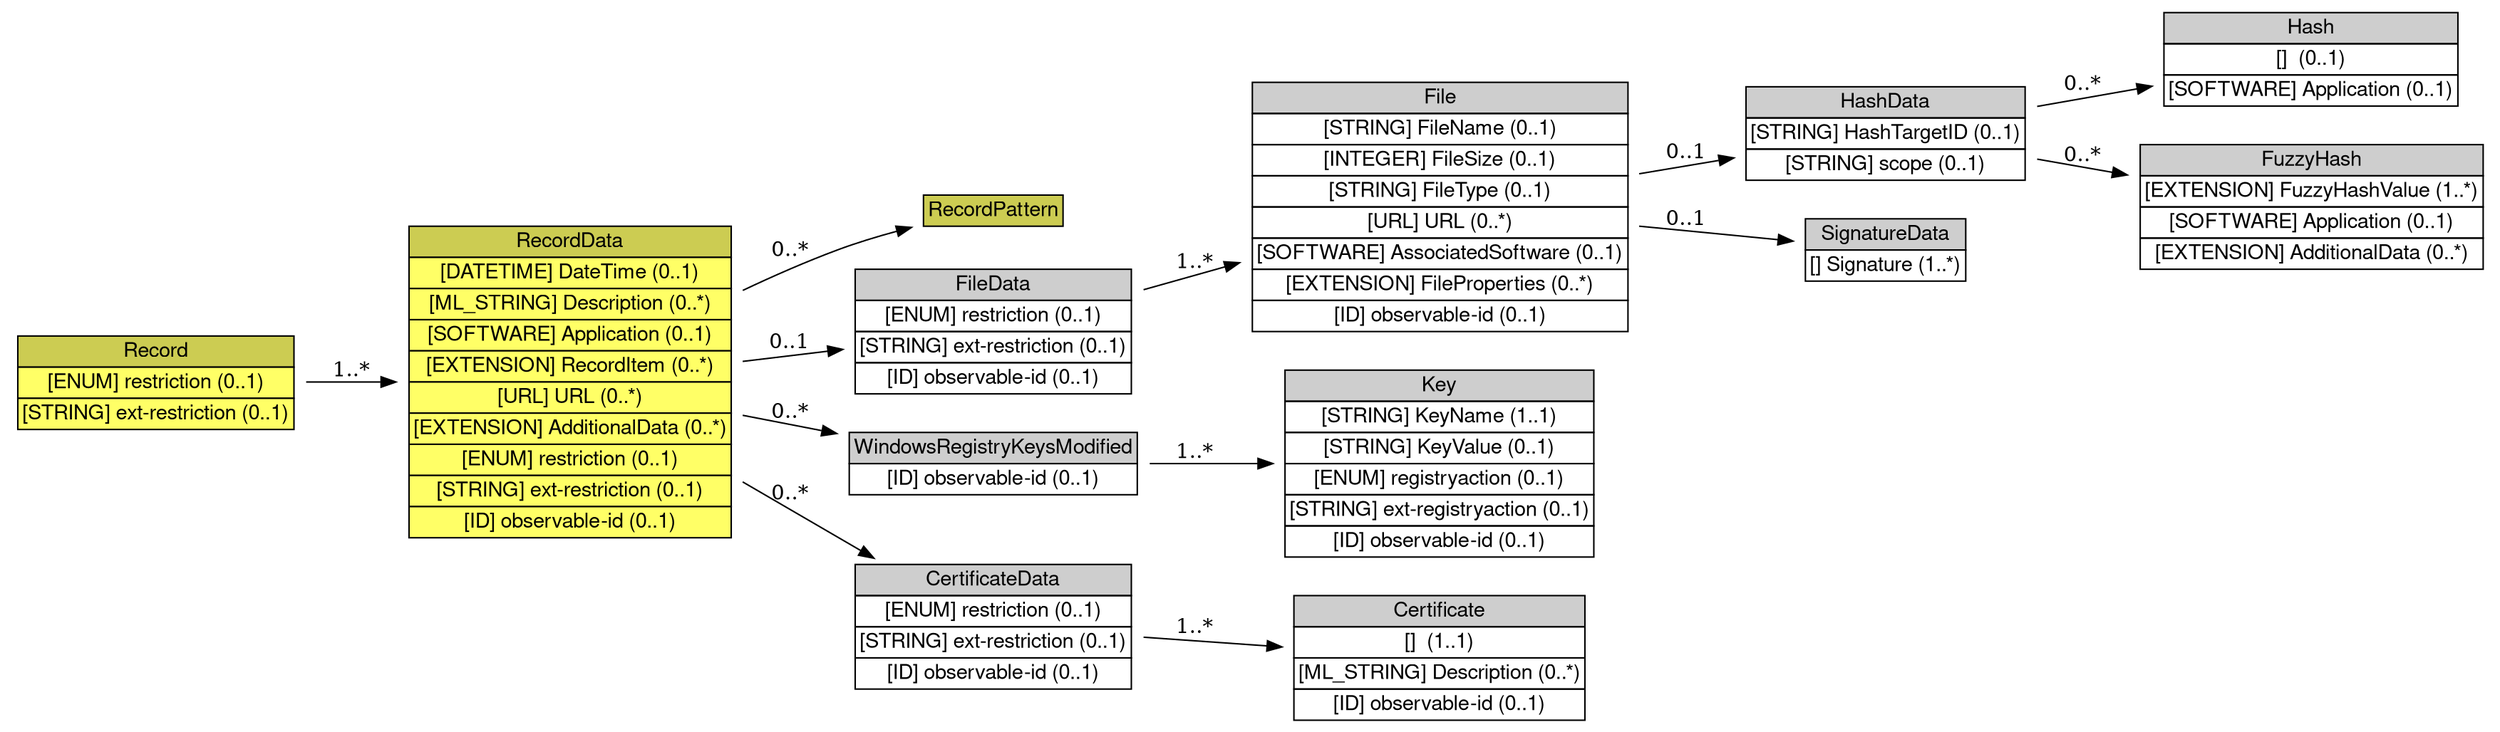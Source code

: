 digraph Record {
	graph [bb="0,0,1651,485.5",
		rankdir=LR
	];
	node [label="\N"];
	Record	 [height=0.98611,
		label=<<table BORDER="0" CELLBORDER="1" CELLSPACING="0"> <tr> <td BGCOLOR="#cccc52" HREF="/html/IODEFv2/Record.html" TITLE="The Record class is a container class for log and audit data that provides supportive information about the events in an incident. The source of this data will often be the output of monitoring tools. These logs substantiate the activity described in the document. "><FONT FACE="Nimbus Sans L">Record</FONT></td> </tr>" %<tr><td BGCOLOR="#FFFF66"  HREF="/html/IODEFv2/Record.html" TITLE="See Section 3.3.1."><FONT FACE="Nimbus Sans L">[ENUM] restriction (0..1)</FONT></td></tr>%<tr><td BGCOLOR="#FFFF66"  HREF="/html/IODEFv2/Record.html" TITLE="A means by which to extend the restriction attribute.  See Section 5.1.1."><FONT FACE="Nimbus Sans L">[STRING] ext-restriction (0..1)</FONT></td></tr>%</table>>,
		pos="100,232",
		shape=plaintext,
		width=2.7778];
	RecordData	 [height=3.0278,
		label=<<table BORDER="0" CELLBORDER="1" CELLSPACING="0"> <tr> <td BGCOLOR="#cccc52" HREF="/html/IODEFv2/RecordData.html" TITLE="The RecordData class describes or references log or audit data from a given type of tool and provides a means to annotate the output. "><FONT FACE="Nimbus Sans L">RecordData</FONT></td> </tr>" %<tr><td BGCOLOR="#FFFF66"  HREF="/html/IODEFv2/RecordData.html" TITLE="A timestamp of the data found in the RecordItem or URL classes."><FONT FACE="Nimbus Sans L">[DATETIME] DateTime (0..1)</FONT></td></tr>%<tr><td BGCOLOR="#FFFF66"  HREF="/html/IODEFv2/RecordData.html" TITLE="A free-form text description of the data provided in the RecordItem or URL classes."><FONT FACE="Nimbus Sans L">[ML_STRING] Description (0..*)</FONT></td></tr>%<tr><td BGCOLOR="#FFFF66"  HREF="/html/IODEFv2/RecordData.html" TITLE="Identifies the tool used to generate the data in the RecordItem or URL classes."><FONT FACE="Nimbus Sans L">[SOFTWARE] Application (0..1)</FONT></td></tr>%<tr><td BGCOLOR="#FFFF66"  HREF="/html/IODEFv2/RecordData.html" TITLE="Log, audit, or forensic data to support the conclusions made during the course of analyzing the incident."><FONT FACE="Nimbus Sans L">[EXTENSION] RecordItem (0..*)</FONT></td></tr>%<tr><td BGCOLOR="#FFFF66"  HREF="/html/IODEFv2/RecordData.html" TITLE="A URL reference to a log or audit data."><FONT FACE="Nimbus Sans L">[URL] URL (0..*)</FONT></td></tr>%<tr><td BGCOLOR="#FFFF66"  HREF="/html/IODEFv2/RecordData.html" TITLE="An extension mechanism for data not explicitly represented in the data model."><FONT FACE="Nimbus Sans L">[EXTENSION] AdditionalData (0..*)</FONT></td></tr>%<tr><td BGCOLOR="#FFFF66"  HREF="/html/IODEFv2/RecordData.html" TITLE="See Section 3.3.1."><FONT FACE="Nimbus Sans L">[ENUM] restriction (0..1)</FONT></td></tr>%<tr><td BGCOLOR="#FFFF66"  HREF="/html/IODEFv2/RecordData.html" TITLE="A means by which to extend the restriction attribute.  See Section 5.1.1."><FONT FACE="Nimbus Sans L">[STRING] ext-restriction (0..1)</FONT></td></tr>%<tr><td BGCOLOR="#FFFF66"  HREF="/html/IODEFv2/RecordData.html" TITLE="See Section 3.3.2."><FONT FACE="Nimbus Sans L">[ID] observable-id (0..1)</FONT></td></tr>%</table>>,
		pos="375.5,232",
		shape=plaintext,
		width=3.2361];
	Record -> RecordData	 [label="1..*",
		lp="229.5,239.5",
		pos="e,258.97,232 200.24,232 216.04,232 232.55,232 248.85,232"];
	RecordPattern	 [height=0.5,
		label=<<table BORDER="0" CELLBORDER="1" CELLSPACING="0"> <tr> <td BGCOLOR="#cccc52" HREF="/html/IODEFv2/RecordPattern.html" TITLE="The RecordPattern class describes where in the log data provided or referenced in the RecordData class relevant information can be found. It provides a way to reference subsets of information, identified by a pattern, in a large log file, audit trail, or forensic data. "><FONT FACE="Nimbus Sans L">RecordPattern</FONT></td> </tr>" %</table>>,
		pos="655.5,348",
		shape=plaintext,
		width=1.5139];
	RecordData -> RecordPattern	 [label="0..*",
		lp="521.5,320.5",
		pos="e,600.84,336.25 492.4,295.66 511.67,304.88 531.66,313.7 551,321 563.64,325.77 577.45,330 590.77,333.61"];
	FileData	 [height=1.2778,
		label=<<table BORDER="0" CELLBORDER="1" CELLSPACING="0"> <tr> <td BGCOLOR="#CECECE" HREF="/html/IODEFv2/FileData.html" TITLE="The FileData class describes a file or set of files. "><FONT FACE="Nimbus Sans L">FileData</FONT></td> </tr>" %<tr><td  HREF="/html/IODEFv2/FileData.html" TITLE="See Section 3.3.1."><FONT FACE="Nimbus Sans L">[ENUM] restriction (0..1)</FONT></td></tr>%<tr><td  HREF="/html/IODEFv2/FileData.html" TITLE="A means by which to extend the restriction attribute.  See Section 5.1.1."><FONT FACE="Nimbus Sans L">[STRING] ext-restriction (0..1)</FONT></td></tr>%<tr><td  HREF="/html/IODEFv2/FileData.html" TITLE="See Section 3.3.2."><FONT FACE="Nimbus Sans L">[ID] observable-id (0..1)</FONT></td></tr>%</table>>,
		pos="655.5,266",
		shape=plaintext,
		width=2.7778];
	RecordData -> FileData	 [label="0..1",
		lp="521.5,258.5",
		pos="e,555.44,253.85 492.22,246.17 509.78,248.31 527.84,250.5 545.26,252.61"];
	WindowsRegistryKeysModified	 [height=0.69444,
		label=<<table BORDER="0" CELLBORDER="1" CELLSPACING="0"> <tr> <td BGCOLOR="#CECECE" HREF="/html/IODEFv2/WindowsRegistryKeysModified.html" TITLE="The WindowsRegistryKeysModified class describes Windows operating system registry keys and the operations that were performed on them. This class was derived from [RFC5901]. "><FONT FACE="Nimbus Sans L">WindowsRegistryKeysModified</FONT></td> </tr>" %<tr><td  HREF="/html/IODEFv2/WindowsRegistryKeysModified.html" TITLE="See Section 3.3.2."><FONT FACE="Nimbus Sans L">[ID] observable-id (0..1)</FONT></td></tr>%</table>>,
		pos="655.5,177",
		shape=plaintext,
		width=2.9028];
	RecordData -> WindowsRegistryKeysModified	 [label="0..*",
		lp="521.5,211.5",
		pos="e,550.59,197.61 492.22,209.07 508.25,205.92 524.7,202.69 540.69,199.55"];
	CertificateData	 [height=1.2778,
		label=<<table BORDER="0" CELLBORDER="1" CELLSPACING="0"> <tr> <td BGCOLOR="#CECECE" HREF="/html/IODEFv2/CertificateData.html" TITLE="The CertificateData class describes X.509 certificates. "><FONT FACE="Nimbus Sans L">CertificateData</FONT></td> </tr>" %<tr><td  HREF="/html/IODEFv2/CertificateData.html" TITLE="See Section 3.3.1."><FONT FACE="Nimbus Sans L">[ENUM] restriction (0..1)</FONT></td></tr>%<tr><td  HREF="/html/IODEFv2/CertificateData.html" TITLE="A means by which to extend the restriction attribute.  See Section 5.1.1."><FONT FACE="Nimbus Sans L">[STRING] ext-restriction (0..1)</FONT></td></tr>%<tr><td  HREF="/html/IODEFv2/CertificateData.html" TITLE="See Section 3.3.2."><FONT FACE="Nimbus Sans L">[ID] observable-id (0..1)</FONT></td></tr>%</table>>,
		pos="655.5,67",
		shape=plaintext,
		width=2.7778];
	RecordData -> CertificateData	 [label="0..*",
		lp="521.5,156.5",
		pos="e,577.23,113.12 492.22,163.22 517.74,148.18 544.33,132.51 568.46,118.29"];
	File	 [height=2.4444,
		label=<<table BORDER="0" CELLBORDER="1" CELLSPACING="0"> <tr> <td BGCOLOR="#CECECE" HREF="/html/IODEFv2/File.html" TITLE="The File class describes a file; its associated metadata; and cryptographic hashes and signatures applied to it. "><FONT FACE="Nimbus Sans L">File</FONT></td> </tr>" %<tr><td  HREF="/html/IODEFv2/File.html" TITLE="The name of the file."><FONT FACE="Nimbus Sans L">[STRING] FileName (0..1)</FONT></td></tr>%<tr><td  HREF="/html/IODEFv2/File.html" TITLE="The size of the file in bytes."><FONT FACE="Nimbus Sans L">[INTEGER] FileSize (0..1)</FONT></td></tr>%<tr><td  HREF="/html/IODEFv2/File.html" TITLE="The type of file per the IANA &quot;Media Types&quot; registry [IANA.Media].  Valid values correspond to the text in the &quot;Template&quot; column (e.g., &quot;application/pdf&quot;)."><FONT FACE="Nimbus Sans L">[STRING] FileType (0..1)</FONT></td></tr>%<tr><td  HREF="/html/IODEFv2/File.html" TITLE="A URL reference to the file."><FONT FACE="Nimbus Sans L">[URL] URL (0..*)</FONT></td></tr>%<tr><td  HREF="/html/IODEFv2/File.html" TITLE="The software application or operating system to which this file belongs or by which it can be processed."><FONT FACE="Nimbus Sans L">[SOFTWARE] AssociatedSoftware (0..1)</FONT></td></tr>%<tr><td  HREF="/html/IODEFv2/File.html" TITLE="Mechanism by which to extend the data model to describe properties of the file."><FONT FACE="Nimbus Sans L">[EXTENSION] FileProperties (0..*)</FONT></td></tr>%<tr><td  HREF="/html/IODEFv2/File.html" TITLE="See Section 3.3.2."><FONT FACE="Nimbus Sans L">[ID] observable-id (0..1)</FONT></td></tr>%</table>>,
		pos="952,350",
		shape=plaintext,
		width=3.6944];
	FileData -> File	 [label="1..*",
		lp="789.5,312.5",
		pos="e,818.87,312.28 755.88,294.44 772.96,299.28 790.99,304.39 808.92,309.47"];
	HashData	 [height=0.98611,
		label=<<table BORDER="0" CELLBORDER="1" CELLSPACING="0"> <tr> <td BGCOLOR="#CECECE" HREF="/html/IODEFv2/HashData.html" TITLE="The HashData class describes different types of hashes on a given object (e.g., file, part of a file, email). "><FONT FACE="Nimbus Sans L">HashData</FONT></td> </tr>" %<tr><td  HREF="/html/IODEFv2/HashData.html" TITLE="An identifier that references a subset of the object being hashed.  The semantics of this identifier are specified by the scope attribute."><FONT FACE="Nimbus Sans L">[STRING] HashTargetID (0..1)</FONT></td></tr>%<tr><td  HREF="/html/IODEFv2/HashData.html" TITLE="A means by which to extend the scope attribute.  See Section 5.1.1."><FONT FACE="Nimbus Sans L">[STRING] scope (0..1)</FONT></td></tr>%</table>>,
		pos="1245.5,400",
		shape=plaintext,
		width=2.8194];
	File -> HashData	 [label="0..1",
		lp="1114.5,386.5",
		pos="e,1143.7,382.66 1085,372.66 1101.3,375.44 1117.9,378.26 1133.9,380.98"];
	SignatureData	 [height=0.69444,
		label=<<table BORDER="0" CELLBORDER="1" CELLSPACING="0"> <tr> <td BGCOLOR="#CECECE" HREF="/html/IODEFv2/SignatureData.html" TITLE="The SignatureData class describes different types of digital signatures on an object. "><FONT FACE="Nimbus Sans L">SignatureData</FONT></td> </tr>" %<tr><td  HREF="/html/IODEFv2/SignatureData.html" TITLE="A given signature.  See Section 4.2 of [W3C.XMLSIG]."><FONT FACE="Nimbus Sans L">[] Signature (1..*)</FONT></td></tr>%</table>>,
		pos="1245.5,321",
		shape=plaintext,
		width=1.7222];
	File -> SignatureData	 [label="0..1",
		lp="1114.5,341.5",
		pos="e,1183.3,327.15 1085,336.86 1115.4,333.85 1146.6,330.77 1173.3,328.13"];
	Hash	 [height=0.98611,
		label=<<table BORDER="0" CELLBORDER="1" CELLSPACING="0"> <tr> <td BGCOLOR="#CECECE" HREF="/html/IODEFv2/Hash.html" TITLE="The Hash class describes a cryptographic hash value; the algorithm and application used to generate it; and the canonicalization method applied to the object being hashed. "><FONT FACE="Nimbus Sans L">Hash</FONT></td> </tr>" %<tr><td  HREF="/html/IODEFv2/Hash.html" TITLE="The canonicalization method used on the object being hashed.  See Section 4.3.1 of [W3C.XMLSIG]."><FONT FACE="Nimbus Sans L">[]  (0..1)</FONT></td></tr>%<tr><td  HREF="/html/IODEFv2/Hash.html" TITLE="The application used to calculate the hash."><FONT FACE="Nimbus Sans L">[SOFTWARE] Application (0..1)</FONT></td></tr>%</table>>,
		pos="1528.5,450",
		shape=plaintext,
		width=2.9444];
	HashData -> Hash	 [label="0..*",
		lp="1376.5,432.5",
		pos="e,1422.4,431.25 1347.3,417.98 1368.4,421.72 1390.9,425.69 1412.5,429.51"];
	FuzzyHash	 [height=1.2778,
		label=<<table BORDER="0" CELLBORDER="1" CELLSPACING="0"> <tr> <td BGCOLOR="#CECECE" HREF="/html/IODEFv2/FuzzyHash.html" TITLE="The FuzzyHash class describes a fuzzy hash and the application used to generate it. "><FONT FACE="Nimbus Sans L">FuzzyHash</FONT></td> </tr>" %<tr><td  HREF="/html/IODEFv2/FuzzyHash.html" TITLE="The computed fuzzy hash value."><FONT FACE="Nimbus Sans L">[EXTENSION] FuzzyHashValue (1..*)</FONT></td></tr>%<tr><td  HREF="/html/IODEFv2/FuzzyHash.html" TITLE="The application used to calculate the hash."><FONT FACE="Nimbus Sans L">[SOFTWARE] Application (0..1)</FONT></td></tr>%<tr><td  HREF="/html/IODEFv2/FuzzyHash.html" TITLE="Mechanism by which to extend the data model."><FONT FACE="Nimbus Sans L">[EXTENSION] AdditionalData (0..*)</FONT></td></tr>%</table>>,
		pos="1528.5,350",
		shape=plaintext,
		width=3.4028];
	HashData -> FuzzyHash	 [label="0..*",
		lp="1376.5,384.5",
		pos="e,1405.9,371.66 1347.3,382.02 1363,379.24 1379.5,376.33 1395.8,373.45"];
	Key	 [height=1.8611,
		label=<<table BORDER="0" CELLBORDER="1" CELLSPACING="0"> <tr> <td BGCOLOR="#CECECE" HREF="/html/IODEFv2/Key.html" TITLE="The Key class describes a Windows operating system registry key name and value pair, as well as the operation performed on it. "><FONT FACE="Nimbus Sans L">Key</FONT></td> </tr>" %<tr><td  HREF="/html/IODEFv2/Key.html" TITLE="The name of a Windows operating system registry key (e.g., [HKEY_LOCAL_MACHINE\Software\Test\KeyName])."><FONT FACE="Nimbus Sans L">[STRING] KeyName (1..1)</FONT></td></tr>%<tr><td  HREF="/html/IODEFv2/Key.html" TITLE="The value of the registry key identified in the KeyName class encoded per the .reg file format [KB310516]."><FONT FACE="Nimbus Sans L">[STRING] KeyValue (0..1)</FONT></td></tr>%<tr><td  HREF="/html/IODEFv2/Key.html" TITLE="The type of action taken on the registry key. These values are maintained in the &quot;Key-registryaction&quot; IANA registry per Section 10.2."><FONT FACE="Nimbus Sans L">[ENUM] registryaction (0..1)</FONT></td></tr>%<tr><td  HREF="/html/IODEFv2/Key.html" TITLE="A means by which to extend the registryaction attribute.  See Section 5.1.1."><FONT FACE="Nimbus Sans L">[STRING] ext-registryaction (0..1)</FONT></td></tr>%<tr><td  HREF="/html/IODEFv2/Key.html" TITLE="See Section 3.3.2."><FONT FACE="Nimbus Sans L">[ID] observable-id (0..1)</FONT></td></tr>%</table>>,
		pos="952,177",
		shape=plaintext,
		width=3.0833];
	WindowsRegistryKeysModified -> Key	 [label="1..*",
		lp="789.5,184.5",
		pos="e,840.87,177 760.03,177 782.94,177 807.37,177 830.86,177"];
	Certificate	 [height=1.2778,
		label=<<table BORDER="0" CELLBORDER="1" CELLSPACING="0"> <tr> <td BGCOLOR="#CECECE" HREF="/html/IODEFv2/Certificate.html" TITLE="The Certificate class describes a given X.509 certificate or certificate chain. "><FONT FACE="Nimbus Sans L">Certificate</FONT></td> </tr>" %<tr><td  HREF="/html/IODEFv2/Certificate.html" TITLE="A given X.509 certificate or chain.  See Section 4.4.4 of [W3C.XMLSIG]."><FONT FACE="Nimbus Sans L">[]  (1..1)</FONT></td></tr>%<tr><td  HREF="/html/IODEFv2/Certificate.html" TITLE="A free-form text description explaining the context of this certificate."><FONT FACE="Nimbus Sans L">[ML_STRING] Description (0..*)</FONT></td></tr>%<tr><td  HREF="/html/IODEFv2/Certificate.html" TITLE="See Section 3.3.2."><FONT FACE="Nimbus Sans L">[ID] observable-id (0..1)</FONT></td></tr>%</table>>,
		pos="952,46",
		shape=plaintext,
		width=2.9444];
	CertificateData -> Certificate	 [label="1..*",
		lp="789.5,65.5",
		pos="e,845.89,53.515 755.88,59.89 781.58,58.07 809.43,56.098 835.84,54.227"];
}
